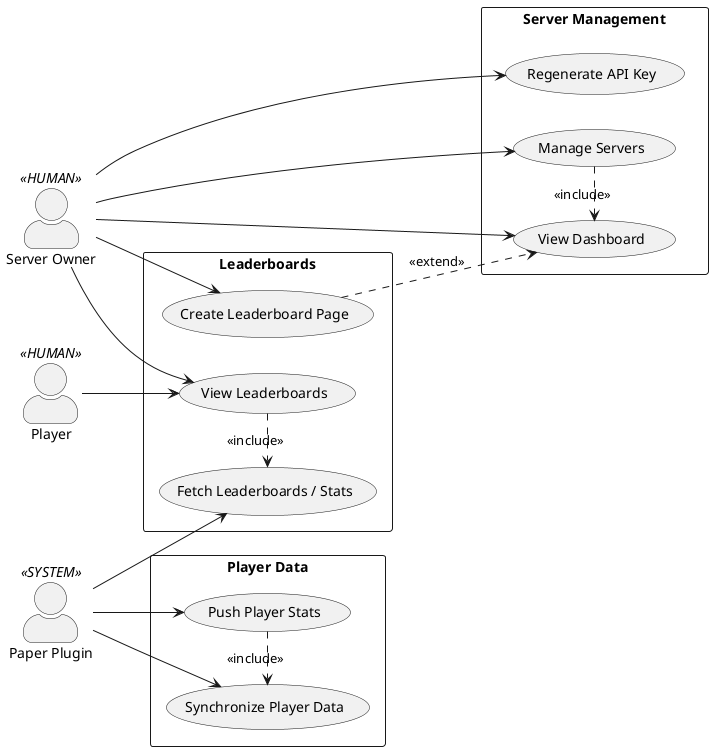 @startuml
left to right direction
skinparam actorStyle awesome
skinparam packageStyle rectangle

actor :Server Owner: <<HUMAN>> as Owner
actor :Player: <<HUMAN>> as Player
actor :Paper Plugin: <<SYSTEM>> as Plugin

rectangle "Server Management" {
    (View Dashboard) 
    together{
        (Regenerate API Key)
        (Manage Servers) 
    } 
}

rectangle "Leaderboards" {
    (Create Leaderboard Page) 
    (View Leaderboards) 
    (Fetch Leaderboards / Stats)
}

rectangle "Player Data" {
    (Push Player Stats) 
    (Synchronize Player Data) 
}

Owner --> (Manage Servers)
(Manage Servers) .right-> (View Dashboard) : <<include>>

Owner --> (View Dashboard)
Owner --> (Create Leaderboard Page)
(Create Leaderboard Page) .-> (View Dashboard) : <<extend>>

Owner --> (View Leaderboards)
Owner --> (Regenerate API Key)

Player --> (View Leaderboards)
(View Leaderboards) .> (Fetch Leaderboards / Stats) : <<include>>

Plugin --> (Push Player Stats)
(Push Player Stats) .> (Synchronize Player Data) : <<include>>

Plugin --> (Fetch Leaderboards / Stats)
Plugin --> (Synchronize Player Data)
@enduml
